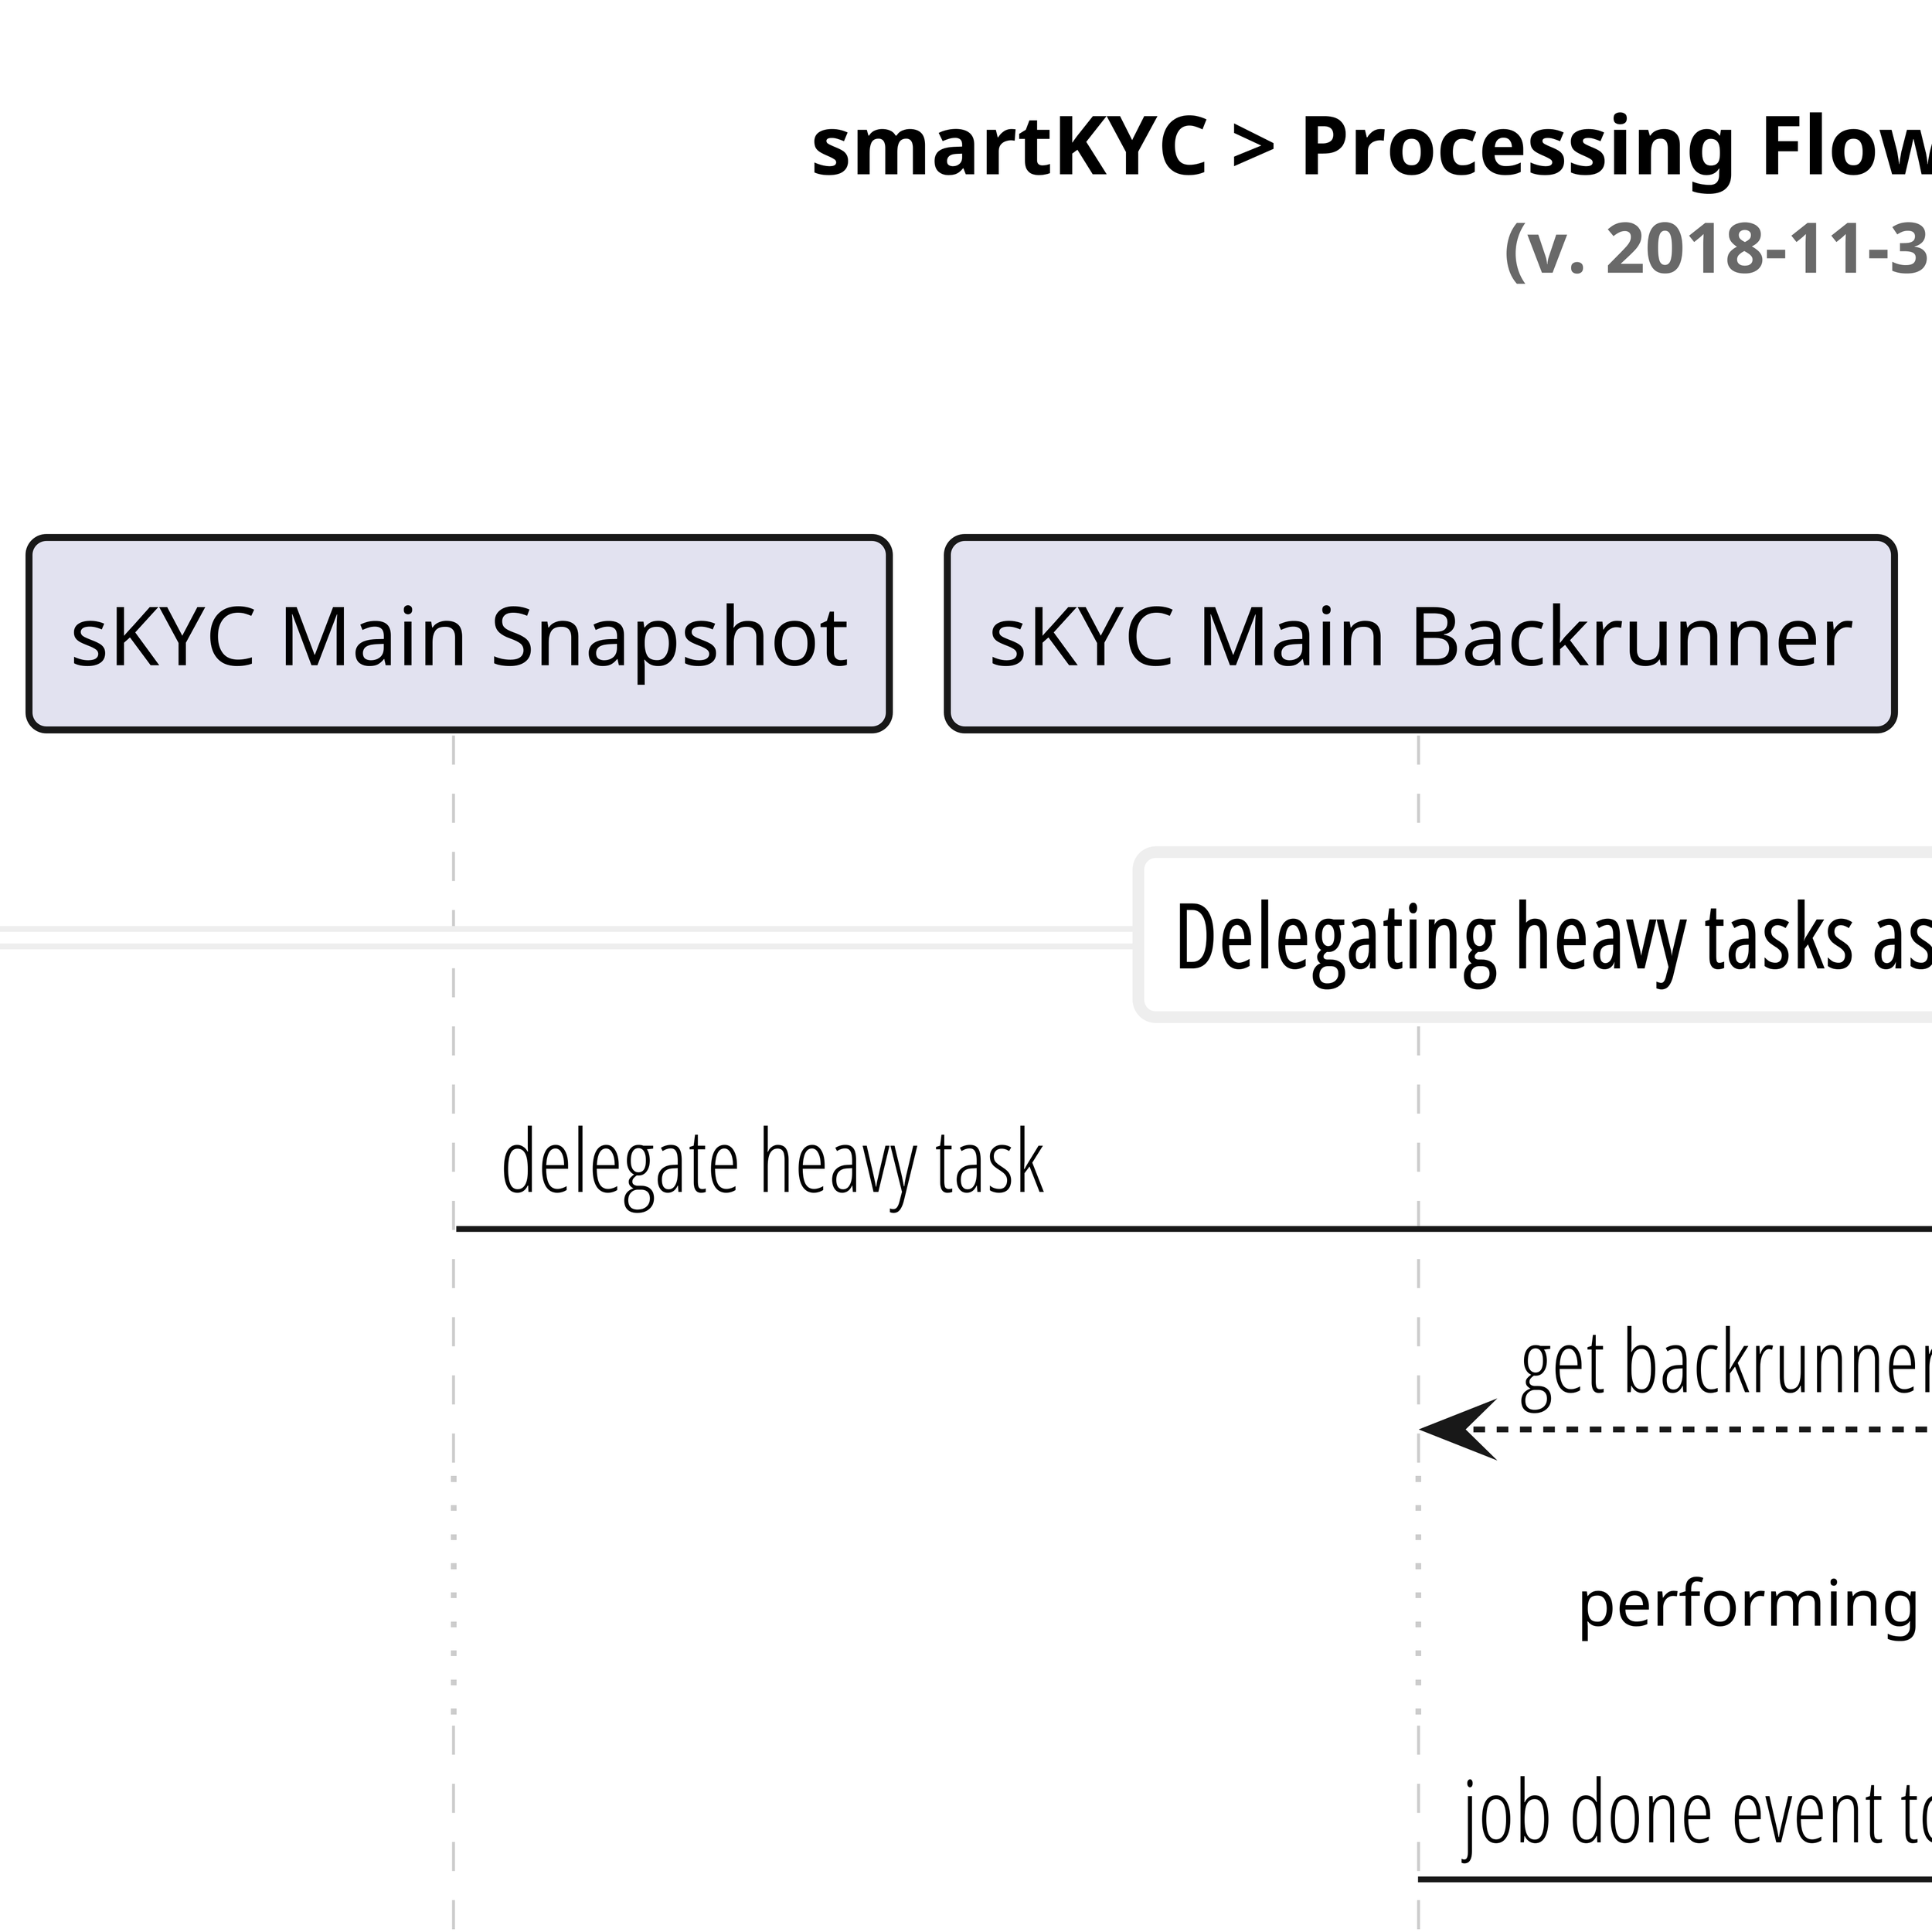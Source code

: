 @startuml

skinparam dpi 600
scale 1200*1800

skinparam roundCorner 6
skinparam shadowing false
skinparam interface {
  backgroundColor WhiteSmoke
}
skinparam actor {
  FontName Open Sans Condensed Light
  FontSize 14
}
skinparam arrow {
  FontName Open Sans Condensed Light
  FontSize 15
}
skinparam note {
  FontName Open Sans Condensed Light
  FontSize 13
  BorderColor #bbb
}
skinparam footer {
  FontName Open Sans Condensed Light
  FontSize 14
  FontColor DimGrey
}
skinparam sequence {
  actorBorderThickness 1.2
  participantBorderThickness 1.2
  LifeLineBorderColor #ccc
  ParticipantFontName Avenir Next Condensed
  DividerBorderColor #eee
  DividerBackgroundColor #fff
  DividerFontName Open Sans Condensed Light
  DividerFontSize 15
  DividerFontStyle Light
  TitleFontName Open Sans Condensed Light
  TitleFontStyle Light
  TitleFontSize 17
}

participant "sKYC Main Snapshot" as snapshot
participant "sKYC Main Backrunner" as backrunner
participant "IBM MQ" as mq #fff
database "CouchDB" as couch #fff
database "Oracle DB" as oracle #fff


title
smartKYC > Processing Flow: back runner task
<font color="DimGrey" size="12">(v. 2018-11-30)</font>
endtitle


== <b>Delegating heavy tasks asyncronously</b> ==

snapshot -> mq: delegate heavy task
mq --> backrunner: get backrunner job message
activate mq #FFBBBB
 ... performing the job ...
backrunner -> mq: job done event to snapshot
backrunner -> mq: commit tx
deactivate mq
mq --> snapshot: get job done event
activate mq #FFBBBB
snapshot -> couch: update search status
snapshot -> oracle: update review data
snapshot -> mq: commit tx
deactivate mq
|||

footer

endfooter

@endumlwho